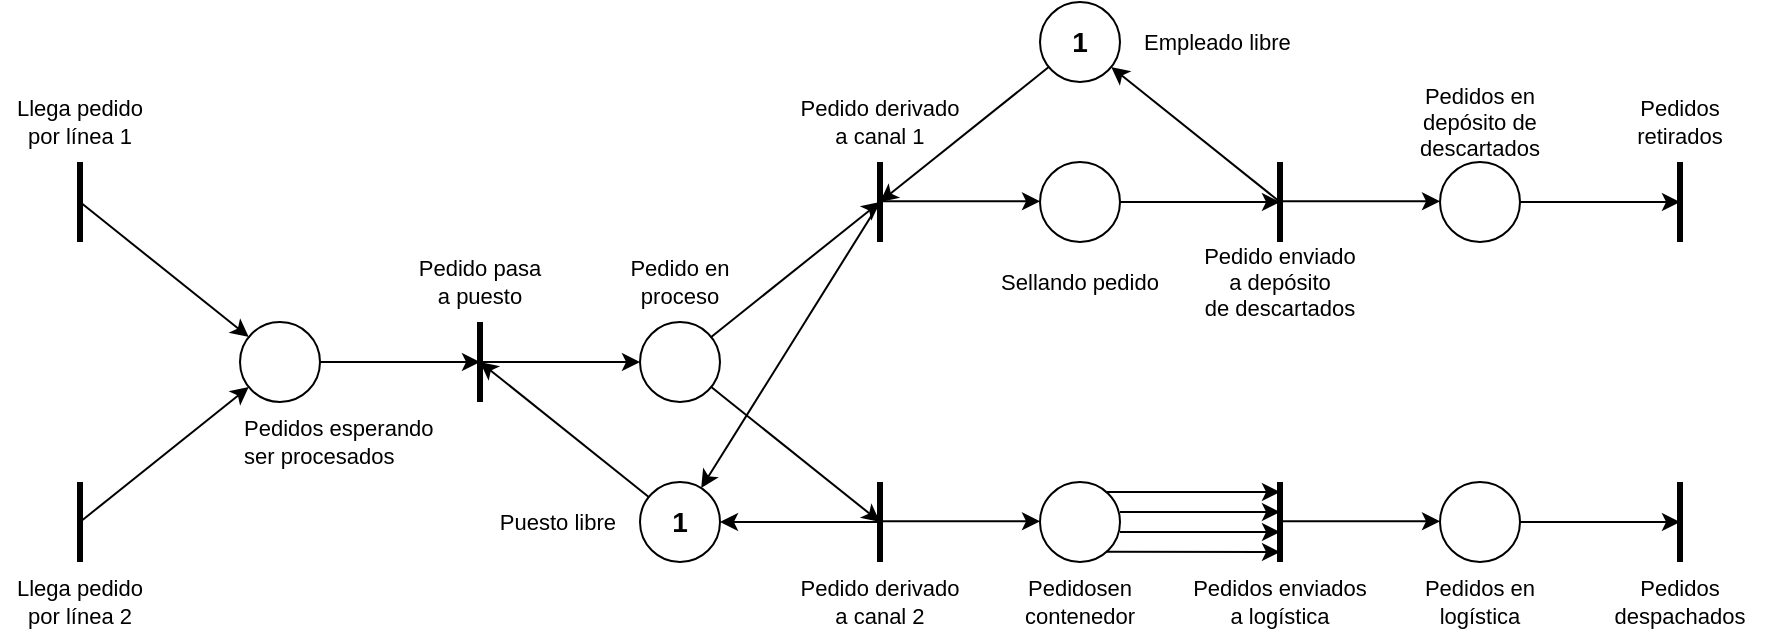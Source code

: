 <mxfile version="13.8.2" type="github">
  <diagram id="LXaQTTn54qJ9uh0leEDC" name="Page-1">
    <mxGraphModel dx="1233" dy="1262" grid="1" gridSize="10" guides="1" tooltips="1" connect="1" arrows="1" fold="1" page="1" pageScale="1" pageWidth="1100" pageHeight="850" math="0" shadow="0">
      <root>
        <mxCell id="0" />
        <mxCell id="1" parent="0" />
        <mxCell id="uuuB2XCOFLg7MC-XlWBC-19" style="rounded=0;orthogonalLoop=1;jettySize=auto;html=1;strokeWidth=1;" edge="1" parent="1" source="uuuB2XCOFLg7MC-XlWBC-1">
          <mxGeometry relative="1" as="geometry">
            <mxPoint x="320" y="260" as="targetPoint" />
          </mxGeometry>
        </mxCell>
        <mxCell id="uuuB2XCOFLg7MC-XlWBC-1" value="" style="ellipse;whiteSpace=wrap;html=1;aspect=fixed;" vertex="1" parent="1">
          <mxGeometry x="200" y="240" width="40" height="40" as="geometry" />
        </mxCell>
        <mxCell id="uuuB2XCOFLg7MC-XlWBC-3" value="" style="endArrow=none;html=1;strokeWidth=3;" edge="1" parent="1">
          <mxGeometry width="50" height="50" relative="1" as="geometry">
            <mxPoint x="120" y="200" as="sourcePoint" />
            <mxPoint x="120" y="160" as="targetPoint" />
          </mxGeometry>
        </mxCell>
        <mxCell id="uuuB2XCOFLg7MC-XlWBC-4" value="" style="endArrow=none;html=1;strokeWidth=3;" edge="1" parent="1">
          <mxGeometry width="50" height="50" relative="1" as="geometry">
            <mxPoint x="120" y="360" as="sourcePoint" />
            <mxPoint x="120" y="320" as="targetPoint" />
          </mxGeometry>
        </mxCell>
        <mxCell id="uuuB2XCOFLg7MC-XlWBC-5" value="" style="endArrow=none;html=1;strokeWidth=3;" edge="1" parent="1">
          <mxGeometry width="50" height="50" relative="1" as="geometry">
            <mxPoint x="320" y="280" as="sourcePoint" />
            <mxPoint x="320" y="240" as="targetPoint" />
          </mxGeometry>
        </mxCell>
        <mxCell id="uuuB2XCOFLg7MC-XlWBC-20" style="edgeStyle=none;rounded=0;orthogonalLoop=1;jettySize=auto;html=1;strokeWidth=1;" edge="1" parent="1" source="uuuB2XCOFLg7MC-XlWBC-6">
          <mxGeometry relative="1" as="geometry">
            <mxPoint x="520" y="180" as="targetPoint" />
          </mxGeometry>
        </mxCell>
        <mxCell id="uuuB2XCOFLg7MC-XlWBC-21" style="edgeStyle=none;rounded=0;orthogonalLoop=1;jettySize=auto;html=1;strokeWidth=1;" edge="1" parent="1" source="uuuB2XCOFLg7MC-XlWBC-6">
          <mxGeometry relative="1" as="geometry">
            <mxPoint x="520" y="340" as="targetPoint" />
          </mxGeometry>
        </mxCell>
        <mxCell id="uuuB2XCOFLg7MC-XlWBC-6" value="" style="ellipse;whiteSpace=wrap;html=1;aspect=fixed;" vertex="1" parent="1">
          <mxGeometry x="400" y="240" width="40" height="40" as="geometry" />
        </mxCell>
        <mxCell id="uuuB2XCOFLg7MC-XlWBC-7" value="" style="endArrow=none;html=1;strokeWidth=3;" edge="1" parent="1">
          <mxGeometry width="50" height="50" relative="1" as="geometry">
            <mxPoint x="520" y="200" as="sourcePoint" />
            <mxPoint x="520" y="160" as="targetPoint" />
          </mxGeometry>
        </mxCell>
        <mxCell id="uuuB2XCOFLg7MC-XlWBC-8" value="" style="endArrow=none;html=1;strokeWidth=3;" edge="1" parent="1">
          <mxGeometry width="50" height="50" relative="1" as="geometry">
            <mxPoint x="520" y="360" as="sourcePoint" />
            <mxPoint x="520" y="320" as="targetPoint" />
          </mxGeometry>
        </mxCell>
        <mxCell id="uuuB2XCOFLg7MC-XlWBC-23" style="edgeStyle=none;rounded=0;orthogonalLoop=1;jettySize=auto;html=1;strokeWidth=1;" edge="1" parent="1" source="uuuB2XCOFLg7MC-XlWBC-9">
          <mxGeometry relative="1" as="geometry">
            <mxPoint x="520" y="180" as="targetPoint" />
          </mxGeometry>
        </mxCell>
        <mxCell id="uuuB2XCOFLg7MC-XlWBC-9" value="" style="ellipse;whiteSpace=wrap;html=1;aspect=fixed;" vertex="1" parent="1">
          <mxGeometry x="600" y="80" width="40" height="40" as="geometry" />
        </mxCell>
        <mxCell id="uuuB2XCOFLg7MC-XlWBC-10" value="" style="endArrow=none;html=1;strokeWidth=3;" edge="1" parent="1">
          <mxGeometry width="50" height="50" relative="1" as="geometry">
            <mxPoint x="720" y="200" as="sourcePoint" />
            <mxPoint x="720" y="160" as="targetPoint" />
          </mxGeometry>
        </mxCell>
        <mxCell id="uuuB2XCOFLg7MC-XlWBC-24" style="edgeStyle=none;rounded=0;orthogonalLoop=1;jettySize=auto;html=1;strokeWidth=1;" edge="1" parent="1">
          <mxGeometry relative="1" as="geometry">
            <mxPoint x="720" y="335" as="targetPoint" />
            <mxPoint x="640" y="335" as="sourcePoint" />
          </mxGeometry>
        </mxCell>
        <mxCell id="uuuB2XCOFLg7MC-XlWBC-11" value="" style="ellipse;whiteSpace=wrap;html=1;aspect=fixed;" vertex="1" parent="1">
          <mxGeometry x="600" y="320" width="40" height="40" as="geometry" />
        </mxCell>
        <mxCell id="uuuB2XCOFLg7MC-XlWBC-12" value="" style="endArrow=none;html=1;strokeWidth=3;" edge="1" parent="1">
          <mxGeometry width="50" height="50" relative="1" as="geometry">
            <mxPoint x="720" y="360" as="sourcePoint" />
            <mxPoint x="720" y="320" as="targetPoint" />
          </mxGeometry>
        </mxCell>
        <mxCell id="uuuB2XCOFLg7MC-XlWBC-22" style="edgeStyle=none;rounded=0;orthogonalLoop=1;jettySize=auto;html=1;strokeWidth=1;" edge="1" parent="1" source="uuuB2XCOFLg7MC-XlWBC-13">
          <mxGeometry relative="1" as="geometry">
            <mxPoint x="720" y="180" as="targetPoint" />
          </mxGeometry>
        </mxCell>
        <mxCell id="uuuB2XCOFLg7MC-XlWBC-13" value="" style="ellipse;whiteSpace=wrap;html=1;aspect=fixed;" vertex="1" parent="1">
          <mxGeometry x="600" y="160" width="40" height="40" as="geometry" />
        </mxCell>
        <mxCell id="uuuB2XCOFLg7MC-XlWBC-28" style="edgeStyle=none;rounded=0;orthogonalLoop=1;jettySize=auto;html=1;strokeWidth=1;" edge="1" parent="1" source="uuuB2XCOFLg7MC-XlWBC-15">
          <mxGeometry relative="1" as="geometry">
            <mxPoint x="920" y="340" as="targetPoint" />
          </mxGeometry>
        </mxCell>
        <mxCell id="uuuB2XCOFLg7MC-XlWBC-15" value="" style="ellipse;whiteSpace=wrap;html=1;aspect=fixed;" vertex="1" parent="1">
          <mxGeometry x="800" y="320" width="40" height="40" as="geometry" />
        </mxCell>
        <mxCell id="uuuB2XCOFLg7MC-XlWBC-16" value="" style="endArrow=none;html=1;strokeWidth=3;" edge="1" parent="1">
          <mxGeometry width="50" height="50" relative="1" as="geometry">
            <mxPoint x="920" y="360.0" as="sourcePoint" />
            <mxPoint x="920" y="320.0" as="targetPoint" />
          </mxGeometry>
        </mxCell>
        <mxCell id="uuuB2XCOFLg7MC-XlWBC-27" style="edgeStyle=none;rounded=0;orthogonalLoop=1;jettySize=auto;html=1;strokeWidth=1;" edge="1" parent="1" source="uuuB2XCOFLg7MC-XlWBC-17">
          <mxGeometry relative="1" as="geometry">
            <mxPoint x="920" y="180" as="targetPoint" />
          </mxGeometry>
        </mxCell>
        <mxCell id="uuuB2XCOFLg7MC-XlWBC-17" value="" style="ellipse;whiteSpace=wrap;html=1;aspect=fixed;" vertex="1" parent="1">
          <mxGeometry x="800" y="160" width="40" height="40" as="geometry" />
        </mxCell>
        <mxCell id="uuuB2XCOFLg7MC-XlWBC-18" value="" style="endArrow=none;html=1;strokeWidth=3;" edge="1" parent="1">
          <mxGeometry width="50" height="50" relative="1" as="geometry">
            <mxPoint x="920" y="200.0" as="sourcePoint" />
            <mxPoint x="920" y="160.0" as="targetPoint" />
          </mxGeometry>
        </mxCell>
        <mxCell id="uuuB2XCOFLg7MC-XlWBC-29" style="edgeStyle=none;rounded=0;orthogonalLoop=1;jettySize=auto;html=1;strokeWidth=1;" edge="1" parent="1">
          <mxGeometry relative="1" as="geometry">
            <mxPoint x="600" y="339.66" as="targetPoint" />
            <mxPoint x="520" y="339.66" as="sourcePoint" />
          </mxGeometry>
        </mxCell>
        <mxCell id="uuuB2XCOFLg7MC-XlWBC-30" style="edgeStyle=none;rounded=0;orthogonalLoop=1;jettySize=auto;html=1;strokeWidth=1;" edge="1" parent="1">
          <mxGeometry relative="1" as="geometry">
            <mxPoint x="600" y="179.66" as="targetPoint" />
            <mxPoint x="520" y="179.66" as="sourcePoint" />
          </mxGeometry>
        </mxCell>
        <mxCell id="uuuB2XCOFLg7MC-XlWBC-31" style="edgeStyle=none;rounded=0;orthogonalLoop=1;jettySize=auto;html=1;strokeWidth=1;" edge="1" parent="1">
          <mxGeometry relative="1" as="geometry">
            <mxPoint x="800" y="179.66" as="targetPoint" />
            <mxPoint x="720" y="179.66" as="sourcePoint" />
          </mxGeometry>
        </mxCell>
        <mxCell id="uuuB2XCOFLg7MC-XlWBC-32" style="edgeStyle=none;rounded=0;orthogonalLoop=1;jettySize=auto;html=1;strokeWidth=1;" edge="1" parent="1">
          <mxGeometry relative="1" as="geometry">
            <mxPoint x="800" y="339.66" as="targetPoint" />
            <mxPoint x="720" y="339.66" as="sourcePoint" />
          </mxGeometry>
        </mxCell>
        <mxCell id="uuuB2XCOFLg7MC-XlWBC-33" style="rounded=0;orthogonalLoop=1;jettySize=auto;html=1;strokeWidth=1;" edge="1" parent="1" target="uuuB2XCOFLg7MC-XlWBC-1">
          <mxGeometry relative="1" as="geometry">
            <mxPoint x="330.0" y="270.0" as="targetPoint" />
            <mxPoint x="120" y="180" as="sourcePoint" />
          </mxGeometry>
        </mxCell>
        <mxCell id="uuuB2XCOFLg7MC-XlWBC-34" style="rounded=0;orthogonalLoop=1;jettySize=auto;html=1;strokeWidth=1;" edge="1" parent="1" target="uuuB2XCOFLg7MC-XlWBC-1">
          <mxGeometry relative="1" as="geometry">
            <mxPoint x="214.383" y="257.506" as="targetPoint" />
            <mxPoint x="120" y="340" as="sourcePoint" />
          </mxGeometry>
        </mxCell>
        <mxCell id="uuuB2XCOFLg7MC-XlWBC-35" style="rounded=0;orthogonalLoop=1;jettySize=auto;html=1;strokeWidth=1;" edge="1" parent="1" target="uuuB2XCOFLg7MC-XlWBC-6">
          <mxGeometry relative="1" as="geometry">
            <mxPoint x="330.0" y="270.0" as="targetPoint" />
            <mxPoint x="320" y="260" as="sourcePoint" />
          </mxGeometry>
        </mxCell>
        <mxCell id="uuuB2XCOFLg7MC-XlWBC-36" style="edgeStyle=none;rounded=0;orthogonalLoop=1;jettySize=auto;html=1;strokeWidth=1;" edge="1" parent="1" target="uuuB2XCOFLg7MC-XlWBC-9">
          <mxGeometry relative="1" as="geometry">
            <mxPoint x="810" y="189.66" as="targetPoint" />
            <mxPoint x="720" y="180" as="sourcePoint" />
          </mxGeometry>
        </mxCell>
        <mxCell id="uuuB2XCOFLg7MC-XlWBC-38" value="&lt;b&gt;&lt;font style=&quot;font-size: 14px&quot;&gt;1&lt;/font&gt;&lt;/b&gt;" style="text;html=1;strokeColor=none;fillColor=none;align=center;verticalAlign=middle;whiteSpace=wrap;rounded=0;" vertex="1" parent="1">
          <mxGeometry x="600" y="90" width="40" height="20" as="geometry" />
        </mxCell>
        <mxCell id="uuuB2XCOFLg7MC-XlWBC-43" style="edgeStyle=none;rounded=0;orthogonalLoop=1;jettySize=auto;html=1;strokeWidth=1;fontSize=14;" edge="1" parent="1" source="uuuB2XCOFLg7MC-XlWBC-42">
          <mxGeometry relative="1" as="geometry">
            <mxPoint x="320.0" y="260.0" as="targetPoint" />
          </mxGeometry>
        </mxCell>
        <mxCell id="uuuB2XCOFLg7MC-XlWBC-42" value="" style="ellipse;whiteSpace=wrap;html=1;aspect=fixed;" vertex="1" parent="1">
          <mxGeometry x="400" y="320" width="40" height="40" as="geometry" />
        </mxCell>
        <mxCell id="uuuB2XCOFLg7MC-XlWBC-44" style="edgeStyle=none;rounded=0;orthogonalLoop=1;jettySize=auto;html=1;strokeWidth=1;" edge="1" parent="1" target="uuuB2XCOFLg7MC-XlWBC-42">
          <mxGeometry relative="1" as="geometry">
            <mxPoint x="530" y="190" as="targetPoint" />
            <mxPoint x="520" y="180" as="sourcePoint" />
          </mxGeometry>
        </mxCell>
        <mxCell id="uuuB2XCOFLg7MC-XlWBC-45" style="edgeStyle=none;rounded=0;orthogonalLoop=1;jettySize=auto;html=1;strokeWidth=1;" edge="1" parent="1" target="uuuB2XCOFLg7MC-XlWBC-42">
          <mxGeometry relative="1" as="geometry">
            <mxPoint x="610" y="349.66" as="targetPoint" />
            <mxPoint x="520" y="340" as="sourcePoint" />
          </mxGeometry>
        </mxCell>
        <mxCell id="uuuB2XCOFLg7MC-XlWBC-46" value="1" style="text;html=1;strokeColor=none;fillColor=none;align=center;verticalAlign=middle;whiteSpace=wrap;rounded=0;fontStyle=1;fontSize=14;" vertex="1" parent="1">
          <mxGeometry x="400" y="330" width="40" height="20" as="geometry" />
        </mxCell>
        <mxCell id="uuuB2XCOFLg7MC-XlWBC-50" style="edgeStyle=none;rounded=0;orthogonalLoop=1;jettySize=auto;html=1;strokeWidth=1;" edge="1" parent="1">
          <mxGeometry relative="1" as="geometry">
            <mxPoint x="720" y="325" as="targetPoint" />
            <mxPoint x="633.0" y="325" as="sourcePoint" />
          </mxGeometry>
        </mxCell>
        <mxCell id="uuuB2XCOFLg7MC-XlWBC-51" style="edgeStyle=none;rounded=0;orthogonalLoop=1;jettySize=auto;html=1;strokeWidth=1;" edge="1" parent="1">
          <mxGeometry relative="1" as="geometry">
            <mxPoint x="720" y="345" as="targetPoint" />
            <mxPoint x="640.0" y="345" as="sourcePoint" />
          </mxGeometry>
        </mxCell>
        <mxCell id="uuuB2XCOFLg7MC-XlWBC-52" style="edgeStyle=none;rounded=0;orthogonalLoop=1;jettySize=auto;html=1;strokeWidth=1;" edge="1" parent="1">
          <mxGeometry relative="1" as="geometry">
            <mxPoint x="720" y="355" as="targetPoint" />
            <mxPoint x="633.0" y="354.84" as="sourcePoint" />
          </mxGeometry>
        </mxCell>
        <mxCell id="uuuB2XCOFLg7MC-XlWBC-53" value="&lt;div&gt;Llega pedido&lt;/div&gt;&lt;div&gt;por línea 1&lt;br&gt;&lt;/div&gt;" style="text;html=1;strokeColor=none;fillColor=none;align=center;verticalAlign=middle;whiteSpace=wrap;rounded=0;fontSize=11;" vertex="1" parent="1">
          <mxGeometry x="80" y="120" width="80" height="40" as="geometry" />
        </mxCell>
        <mxCell id="uuuB2XCOFLg7MC-XlWBC-54" value="&lt;div&gt;Llega pedido&lt;/div&gt;&lt;div&gt;por línea 2&lt;br&gt;&lt;/div&gt;" style="text;html=1;strokeColor=none;fillColor=none;align=center;verticalAlign=middle;whiteSpace=wrap;rounded=0;fontSize=11;" vertex="1" parent="1">
          <mxGeometry x="80" y="360" width="80" height="40" as="geometry" />
        </mxCell>
        <mxCell id="uuuB2XCOFLg7MC-XlWBC-55" value="Pedidos esperando ser procesados" style="text;html=1;strokeColor=none;fillColor=none;align=left;verticalAlign=middle;whiteSpace=wrap;rounded=0;fontSize=11;" vertex="1" parent="1">
          <mxGeometry x="200" y="280" width="100" height="40" as="geometry" />
        </mxCell>
        <mxCell id="uuuB2XCOFLg7MC-XlWBC-56" value="&lt;div&gt;Pedido pasa&lt;/div&gt;&lt;div&gt;a puesto&lt;br&gt;&lt;/div&gt;" style="text;html=1;strokeColor=none;fillColor=none;align=center;verticalAlign=middle;whiteSpace=wrap;rounded=0;fontSize=11;" vertex="1" parent="1">
          <mxGeometry x="270" y="200" width="100" height="40" as="geometry" />
        </mxCell>
        <mxCell id="uuuB2XCOFLg7MC-XlWBC-57" value="Puesto libre" style="text;html=1;strokeColor=none;fillColor=none;align=right;verticalAlign=middle;whiteSpace=wrap;rounded=0;fontSize=11;" vertex="1" parent="1">
          <mxGeometry x="310" y="320" width="80" height="40" as="geometry" />
        </mxCell>
        <mxCell id="uuuB2XCOFLg7MC-XlWBC-58" value="&lt;div&gt;Pedido en&lt;/div&gt;&lt;div&gt;proceso&lt;br&gt;&lt;/div&gt;" style="text;html=1;strokeColor=none;fillColor=none;align=center;verticalAlign=middle;whiteSpace=wrap;rounded=0;fontSize=11;" vertex="1" parent="1">
          <mxGeometry x="370" y="200" width="100" height="40" as="geometry" />
        </mxCell>
        <mxCell id="uuuB2XCOFLg7MC-XlWBC-59" value="&lt;div&gt;Pedido derivado&lt;/div&gt;&lt;div&gt;a canal 1&lt;br&gt;&lt;/div&gt;" style="text;html=1;strokeColor=none;fillColor=none;align=center;verticalAlign=middle;whiteSpace=wrap;rounded=0;fontSize=11;" vertex="1" parent="1">
          <mxGeometry x="470" y="120" width="100" height="40" as="geometry" />
        </mxCell>
        <mxCell id="uuuB2XCOFLg7MC-XlWBC-60" value="&lt;div&gt;Pedido derivado&lt;/div&gt;&lt;div&gt;a canal 2&lt;br&gt;&lt;/div&gt;" style="text;html=1;strokeColor=none;fillColor=none;align=center;verticalAlign=middle;whiteSpace=wrap;rounded=0;fontSize=11;" vertex="1" parent="1">
          <mxGeometry x="470" y="360" width="100" height="40" as="geometry" />
        </mxCell>
        <mxCell id="uuuB2XCOFLg7MC-XlWBC-61" value="Sellando pedido" style="text;html=1;strokeColor=none;fillColor=none;align=center;verticalAlign=middle;whiteSpace=wrap;rounded=0;fontSize=11;" vertex="1" parent="1">
          <mxGeometry x="570" y="200" width="100" height="40" as="geometry" />
        </mxCell>
        <mxCell id="uuuB2XCOFLg7MC-XlWBC-62" value="Empleado libre" style="text;html=1;strokeColor=none;fillColor=none;align=left;verticalAlign=middle;whiteSpace=wrap;rounded=0;fontSize=11;" vertex="1" parent="1">
          <mxGeometry x="650" y="80" width="100" height="40" as="geometry" />
        </mxCell>
        <mxCell id="uuuB2XCOFLg7MC-XlWBC-63" value="Pedidosen contenedor" style="text;html=1;strokeColor=none;fillColor=none;align=center;verticalAlign=middle;whiteSpace=wrap;rounded=0;fontSize=11;" vertex="1" parent="1">
          <mxGeometry x="570" y="360" width="100" height="40" as="geometry" />
        </mxCell>
        <mxCell id="uuuB2XCOFLg7MC-XlWBC-64" value="&lt;div&gt;Pedidos enviados&lt;/div&gt;&lt;div&gt;a logística&lt;br&gt;&lt;/div&gt;" style="text;html=1;strokeColor=none;fillColor=none;align=center;verticalAlign=middle;whiteSpace=wrap;rounded=0;fontSize=11;" vertex="1" parent="1">
          <mxGeometry x="670" y="360" width="100" height="40" as="geometry" />
        </mxCell>
        <mxCell id="uuuB2XCOFLg7MC-XlWBC-65" value="&lt;div&gt;Pedidos en&lt;/div&gt;&lt;div&gt;logística&lt;br&gt;&lt;/div&gt;" style="text;html=1;strokeColor=none;fillColor=none;align=center;verticalAlign=middle;whiteSpace=wrap;rounded=0;fontSize=11;" vertex="1" parent="1">
          <mxGeometry x="770" y="360" width="100" height="40" as="geometry" />
        </mxCell>
        <mxCell id="uuuB2XCOFLg7MC-XlWBC-66" value="&lt;div&gt;Pedidos despachados&lt;/div&gt;" style="text;html=1;strokeColor=none;fillColor=none;align=center;verticalAlign=middle;whiteSpace=wrap;rounded=0;fontSize=11;" vertex="1" parent="1">
          <mxGeometry x="870" y="360" width="100" height="40" as="geometry" />
        </mxCell>
        <mxCell id="uuuB2XCOFLg7MC-XlWBC-67" value="&lt;div&gt;Pedidos&lt;/div&gt;&lt;div&gt;retirados&lt;/div&gt;" style="text;html=1;strokeColor=none;fillColor=none;align=center;verticalAlign=middle;whiteSpace=wrap;rounded=0;fontSize=11;" vertex="1" parent="1">
          <mxGeometry x="870" y="120" width="100" height="40" as="geometry" />
        </mxCell>
        <mxCell id="uuuB2XCOFLg7MC-XlWBC-69" value="&lt;div&gt;Pedidos en depósito de descartados&lt;br&gt;&lt;/div&gt;" style="text;html=1;strokeColor=none;fillColor=none;align=center;verticalAlign=middle;whiteSpace=wrap;rounded=0;fontSize=11;" vertex="1" parent="1">
          <mxGeometry x="770" y="120" width="100" height="40" as="geometry" />
        </mxCell>
        <mxCell id="uuuB2XCOFLg7MC-XlWBC-70" value="&lt;div&gt;Pedido enviado&lt;/div&gt;&lt;div&gt;a depósito&lt;/div&gt;&lt;div&gt;de descartados&lt;br&gt;&lt;/div&gt;" style="text;html=1;strokeColor=none;fillColor=none;align=center;verticalAlign=middle;whiteSpace=wrap;rounded=0;fontSize=11;" vertex="1" parent="1">
          <mxGeometry x="670" y="200" width="100" height="40" as="geometry" />
        </mxCell>
      </root>
    </mxGraphModel>
  </diagram>
</mxfile>
